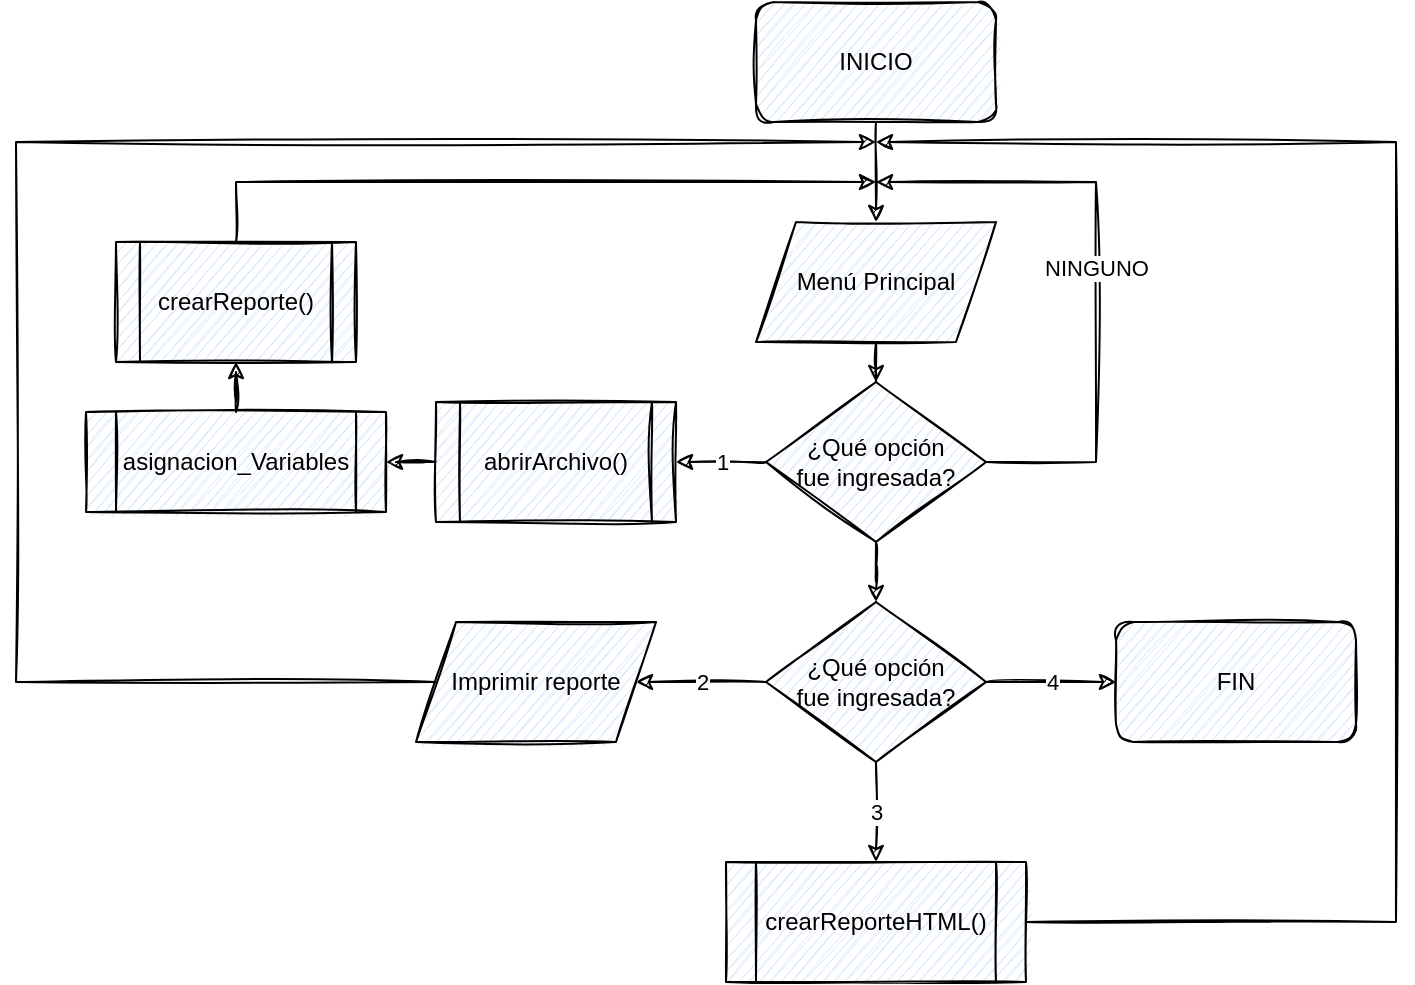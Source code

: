 <mxfile version="14.6.6" type="device"><diagram id="C5RBs43oDa-KdzZeNtuy" name="Page-1"><mxGraphModel dx="868" dy="450" grid="1" gridSize="10" guides="1" tooltips="1" connect="1" arrows="1" fold="1" page="1" pageScale="1" pageWidth="827" pageHeight="1169" math="0" shadow="0"><root><mxCell id="WIyWlLk6GJQsqaUBKTNV-0"/><mxCell id="WIyWlLk6GJQsqaUBKTNV-1" parent="WIyWlLk6GJQsqaUBKTNV-0"/><mxCell id="vAQGH3iZhQP0OJxEpl2e-8" value="" style="edgeStyle=orthogonalEdgeStyle;rounded=1;orthogonalLoop=1;jettySize=auto;html=1;sketch=1;exitX=0.5;exitY=1;exitDx=0;exitDy=0;" edge="1" parent="WIyWlLk6GJQsqaUBKTNV-1" source="vAQGH3iZhQP0OJxEpl2e-20" target="vAQGH3iZhQP0OJxEpl2e-7"><mxGeometry relative="1" as="geometry"/></mxCell><mxCell id="vAQGH3iZhQP0OJxEpl2e-10" value="" style="edgeStyle=orthogonalEdgeStyle;rounded=0;orthogonalLoop=1;jettySize=auto;html=1;sketch=1;" edge="1" parent="WIyWlLk6GJQsqaUBKTNV-1" source="vAQGH3iZhQP0OJxEpl2e-7" target="vAQGH3iZhQP0OJxEpl2e-9"><mxGeometry relative="1" as="geometry"/></mxCell><mxCell id="vAQGH3iZhQP0OJxEpl2e-7" value="Menú Principal" style="shape=parallelogram;perimeter=parallelogramPerimeter;whiteSpace=wrap;html=1;fixedSize=1;rounded=0;fillColor=#dae8fc;sketch=1;fillStyle=hachure;" vertex="1" parent="WIyWlLk6GJQsqaUBKTNV-1"><mxGeometry x="430" y="120" width="120" height="60" as="geometry"/></mxCell><mxCell id="vAQGH3iZhQP0OJxEpl2e-12" style="edgeStyle=orthogonalEdgeStyle;rounded=0;orthogonalLoop=1;jettySize=auto;html=1;entryX=0.5;entryY=0;entryDx=0;entryDy=0;sketch=1;" edge="1" parent="WIyWlLk6GJQsqaUBKTNV-1" source="vAQGH3iZhQP0OJxEpl2e-9" target="vAQGH3iZhQP0OJxEpl2e-11"><mxGeometry relative="1" as="geometry"/></mxCell><mxCell id="vAQGH3iZhQP0OJxEpl2e-15" value="1" style="edgeStyle=orthogonalEdgeStyle;curved=1;sketch=1;orthogonalLoop=1;jettySize=auto;html=1;" edge="1" parent="WIyWlLk6GJQsqaUBKTNV-1" source="vAQGH3iZhQP0OJxEpl2e-9" target="vAQGH3iZhQP0OJxEpl2e-14"><mxGeometry relative="1" as="geometry"/></mxCell><mxCell id="vAQGH3iZhQP0OJxEpl2e-17" value="NINGUNO" style="edgeStyle=orthogonalEdgeStyle;sketch=1;orthogonalLoop=1;jettySize=auto;html=1;rounded=0;" edge="1" parent="WIyWlLk6GJQsqaUBKTNV-1" source="vAQGH3iZhQP0OJxEpl2e-9"><mxGeometry relative="1" as="geometry"><mxPoint x="490" y="100" as="targetPoint"/><Array as="points"><mxPoint x="600" y="240"/><mxPoint x="600" y="100"/><mxPoint x="490" y="100"/></Array></mxGeometry></mxCell><mxCell id="vAQGH3iZhQP0OJxEpl2e-9" value="¿Qué opción &lt;br&gt;fue ingresada?" style="rhombus;whiteSpace=wrap;html=1;rounded=0;fillColor=#dae8fc;sketch=1;fillStyle=hachure;" vertex="1" parent="WIyWlLk6GJQsqaUBKTNV-1"><mxGeometry x="435" y="200" width="110" height="80" as="geometry"/></mxCell><mxCell id="vAQGH3iZhQP0OJxEpl2e-24" value="4" style="edgeStyle=orthogonalEdgeStyle;curved=1;sketch=1;orthogonalLoop=1;jettySize=auto;html=1;entryX=0;entryY=0.5;entryDx=0;entryDy=0;" edge="1" parent="WIyWlLk6GJQsqaUBKTNV-1" source="vAQGH3iZhQP0OJxEpl2e-11" target="vAQGH3iZhQP0OJxEpl2e-23"><mxGeometry relative="1" as="geometry"/></mxCell><mxCell id="vAQGH3iZhQP0OJxEpl2e-28" value="3" style="edgeStyle=orthogonalEdgeStyle;rounded=0;sketch=1;orthogonalLoop=1;jettySize=auto;html=1;" edge="1" parent="WIyWlLk6GJQsqaUBKTNV-1" source="vAQGH3iZhQP0OJxEpl2e-11" target="vAQGH3iZhQP0OJxEpl2e-27"><mxGeometry relative="1" as="geometry"/></mxCell><mxCell id="vAQGH3iZhQP0OJxEpl2e-39" value="2" style="edgeStyle=orthogonalEdgeStyle;rounded=0;sketch=1;orthogonalLoop=1;jettySize=auto;html=1;" edge="1" parent="WIyWlLk6GJQsqaUBKTNV-1" source="vAQGH3iZhQP0OJxEpl2e-11" target="vAQGH3iZhQP0OJxEpl2e-38"><mxGeometry relative="1" as="geometry"/></mxCell><mxCell id="vAQGH3iZhQP0OJxEpl2e-11" value="¿Qué opción &lt;br&gt;fue ingresada?" style="rhombus;whiteSpace=wrap;html=1;rounded=0;fillColor=#dae8fc;sketch=1;fillStyle=hachure;" vertex="1" parent="WIyWlLk6GJQsqaUBKTNV-1"><mxGeometry x="435" y="310" width="110" height="80" as="geometry"/></mxCell><mxCell id="vAQGH3iZhQP0OJxEpl2e-31" value="" style="edgeStyle=orthogonalEdgeStyle;rounded=0;sketch=1;orthogonalLoop=1;jettySize=auto;html=1;" edge="1" parent="WIyWlLk6GJQsqaUBKTNV-1" source="vAQGH3iZhQP0OJxEpl2e-14" target="vAQGH3iZhQP0OJxEpl2e-30"><mxGeometry relative="1" as="geometry"/></mxCell><mxCell id="vAQGH3iZhQP0OJxEpl2e-14" value="abrirArchivo()" style="shape=process;whiteSpace=wrap;html=1;backgroundOutline=1;rounded=0;fillColor=#dae8fc;sketch=1;fillStyle=hachure;" vertex="1" parent="WIyWlLk6GJQsqaUBKTNV-1"><mxGeometry x="270" y="210" width="120" height="60" as="geometry"/></mxCell><mxCell id="vAQGH3iZhQP0OJxEpl2e-20" value="INICIO" style="rounded=1;whiteSpace=wrap;html=1;sketch=1;fillColor=#dae8fc;" vertex="1" parent="WIyWlLk6GJQsqaUBKTNV-1"><mxGeometry x="430" y="10" width="120" height="60" as="geometry"/></mxCell><mxCell id="vAQGH3iZhQP0OJxEpl2e-23" value="FIN" style="rounded=1;whiteSpace=wrap;html=1;sketch=1;fillColor=#dae8fc;" vertex="1" parent="WIyWlLk6GJQsqaUBKTNV-1"><mxGeometry x="610" y="320" width="120" height="60" as="geometry"/></mxCell><mxCell id="vAQGH3iZhQP0OJxEpl2e-42" style="edgeStyle=orthogonalEdgeStyle;rounded=0;sketch=1;orthogonalLoop=1;jettySize=auto;html=1;" edge="1" parent="WIyWlLk6GJQsqaUBKTNV-1" source="vAQGH3iZhQP0OJxEpl2e-27"><mxGeometry relative="1" as="geometry"><mxPoint x="490" y="80" as="targetPoint"/><Array as="points"><mxPoint x="750" y="470"/></Array></mxGeometry></mxCell><mxCell id="vAQGH3iZhQP0OJxEpl2e-27" value="crearReporteHTML()" style="shape=process;whiteSpace=wrap;html=1;backgroundOutline=1;rounded=0;fillColor=#dae8fc;sketch=1;fillStyle=hachure;" vertex="1" parent="WIyWlLk6GJQsqaUBKTNV-1"><mxGeometry x="415" y="440" width="150" height="60" as="geometry"/></mxCell><mxCell id="vAQGH3iZhQP0OJxEpl2e-33" value="" style="edgeStyle=orthogonalEdgeStyle;rounded=0;sketch=1;orthogonalLoop=1;jettySize=auto;html=1;" edge="1" parent="WIyWlLk6GJQsqaUBKTNV-1" source="vAQGH3iZhQP0OJxEpl2e-30" target="vAQGH3iZhQP0OJxEpl2e-32"><mxGeometry relative="1" as="geometry"/></mxCell><mxCell id="vAQGH3iZhQP0OJxEpl2e-30" value="asignacion_Variables" style="shape=process;whiteSpace=wrap;html=1;backgroundOutline=1;rounded=0;fillColor=#dae8fc;sketch=1;fillStyle=hachure;" vertex="1" parent="WIyWlLk6GJQsqaUBKTNV-1"><mxGeometry x="95" y="215" width="150" height="50" as="geometry"/></mxCell><mxCell id="vAQGH3iZhQP0OJxEpl2e-40" style="edgeStyle=orthogonalEdgeStyle;rounded=0;sketch=1;orthogonalLoop=1;jettySize=auto;html=1;" edge="1" parent="WIyWlLk6GJQsqaUBKTNV-1" source="vAQGH3iZhQP0OJxEpl2e-32"><mxGeometry relative="1" as="geometry"><mxPoint x="490" y="100" as="targetPoint"/><Array as="points"><mxPoint x="170" y="100"/><mxPoint x="490" y="100"/></Array></mxGeometry></mxCell><mxCell id="vAQGH3iZhQP0OJxEpl2e-32" value="crearReporte()" style="shape=process;whiteSpace=wrap;html=1;backgroundOutline=1;rounded=0;fillColor=#dae8fc;sketch=1;fillStyle=hachure;" vertex="1" parent="WIyWlLk6GJQsqaUBKTNV-1"><mxGeometry x="110" y="130" width="120" height="60" as="geometry"/></mxCell><mxCell id="vAQGH3iZhQP0OJxEpl2e-41" style="edgeStyle=orthogonalEdgeStyle;rounded=0;sketch=1;orthogonalLoop=1;jettySize=auto;html=1;" edge="1" parent="WIyWlLk6GJQsqaUBKTNV-1" source="vAQGH3iZhQP0OJxEpl2e-38"><mxGeometry relative="1" as="geometry"><mxPoint x="490" y="80" as="targetPoint"/><Array as="points"><mxPoint x="60" y="350"/><mxPoint x="60" y="80"/></Array></mxGeometry></mxCell><mxCell id="vAQGH3iZhQP0OJxEpl2e-38" value="Imprimir reporte" style="shape=parallelogram;perimeter=parallelogramPerimeter;whiteSpace=wrap;html=1;fixedSize=1;rounded=0;fillColor=#dae8fc;sketch=1;fillStyle=hachure;" vertex="1" parent="WIyWlLk6GJQsqaUBKTNV-1"><mxGeometry x="260" y="320" width="120" height="60" as="geometry"/></mxCell></root></mxGraphModel></diagram></mxfile>